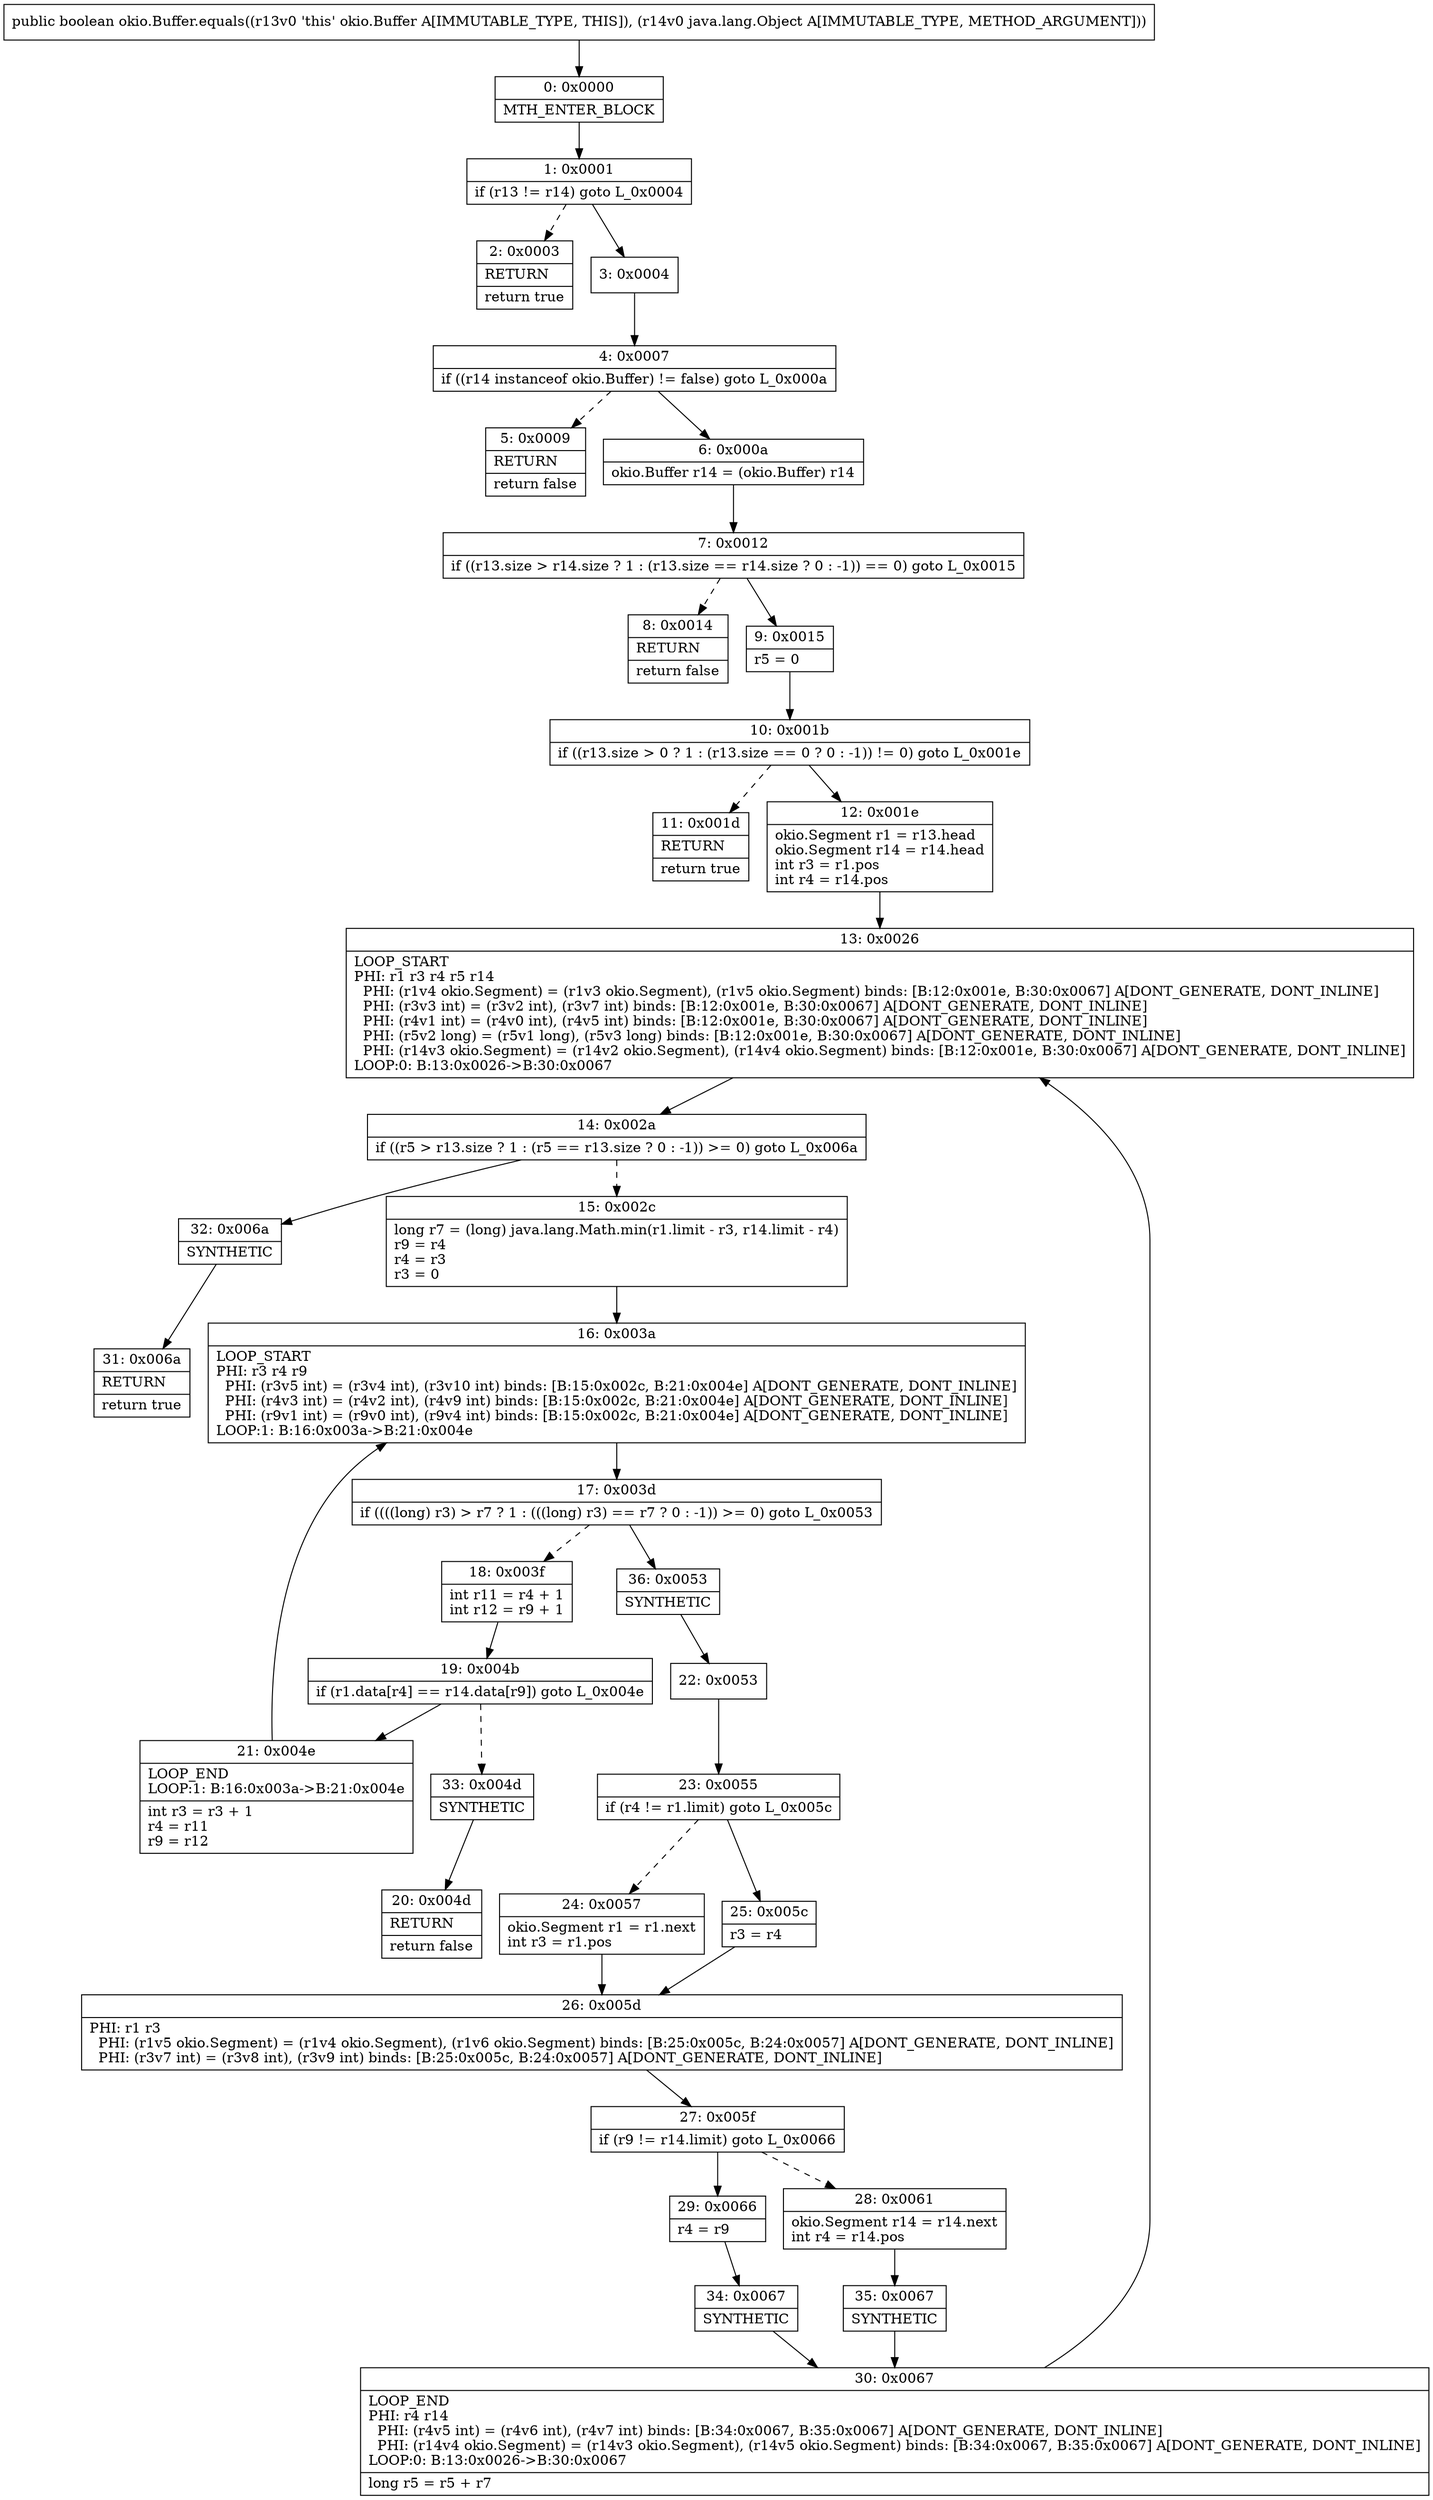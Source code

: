 digraph "CFG forokio.Buffer.equals(Ljava\/lang\/Object;)Z" {
Node_0 [shape=record,label="{0\:\ 0x0000|MTH_ENTER_BLOCK\l}"];
Node_1 [shape=record,label="{1\:\ 0x0001|if (r13 != r14) goto L_0x0004\l}"];
Node_2 [shape=record,label="{2\:\ 0x0003|RETURN\l|return true\l}"];
Node_3 [shape=record,label="{3\:\ 0x0004}"];
Node_4 [shape=record,label="{4\:\ 0x0007|if ((r14 instanceof okio.Buffer) != false) goto L_0x000a\l}"];
Node_5 [shape=record,label="{5\:\ 0x0009|RETURN\l|return false\l}"];
Node_6 [shape=record,label="{6\:\ 0x000a|okio.Buffer r14 = (okio.Buffer) r14\l}"];
Node_7 [shape=record,label="{7\:\ 0x0012|if ((r13.size \> r14.size ? 1 : (r13.size == r14.size ? 0 : \-1)) == 0) goto L_0x0015\l}"];
Node_8 [shape=record,label="{8\:\ 0x0014|RETURN\l|return false\l}"];
Node_9 [shape=record,label="{9\:\ 0x0015|r5 = 0\l}"];
Node_10 [shape=record,label="{10\:\ 0x001b|if ((r13.size \> 0 ? 1 : (r13.size == 0 ? 0 : \-1)) != 0) goto L_0x001e\l}"];
Node_11 [shape=record,label="{11\:\ 0x001d|RETURN\l|return true\l}"];
Node_12 [shape=record,label="{12\:\ 0x001e|okio.Segment r1 = r13.head\lokio.Segment r14 = r14.head\lint r3 = r1.pos\lint r4 = r14.pos\l}"];
Node_13 [shape=record,label="{13\:\ 0x0026|LOOP_START\lPHI: r1 r3 r4 r5 r14 \l  PHI: (r1v4 okio.Segment) = (r1v3 okio.Segment), (r1v5 okio.Segment) binds: [B:12:0x001e, B:30:0x0067] A[DONT_GENERATE, DONT_INLINE]\l  PHI: (r3v3 int) = (r3v2 int), (r3v7 int) binds: [B:12:0x001e, B:30:0x0067] A[DONT_GENERATE, DONT_INLINE]\l  PHI: (r4v1 int) = (r4v0 int), (r4v5 int) binds: [B:12:0x001e, B:30:0x0067] A[DONT_GENERATE, DONT_INLINE]\l  PHI: (r5v2 long) = (r5v1 long), (r5v3 long) binds: [B:12:0x001e, B:30:0x0067] A[DONT_GENERATE, DONT_INLINE]\l  PHI: (r14v3 okio.Segment) = (r14v2 okio.Segment), (r14v4 okio.Segment) binds: [B:12:0x001e, B:30:0x0067] A[DONT_GENERATE, DONT_INLINE]\lLOOP:0: B:13:0x0026\-\>B:30:0x0067\l}"];
Node_14 [shape=record,label="{14\:\ 0x002a|if ((r5 \> r13.size ? 1 : (r5 == r13.size ? 0 : \-1)) \>= 0) goto L_0x006a\l}"];
Node_15 [shape=record,label="{15\:\ 0x002c|long r7 = (long) java.lang.Math.min(r1.limit \- r3, r14.limit \- r4)\lr9 = r4\lr4 = r3\lr3 = 0\l}"];
Node_16 [shape=record,label="{16\:\ 0x003a|LOOP_START\lPHI: r3 r4 r9 \l  PHI: (r3v5 int) = (r3v4 int), (r3v10 int) binds: [B:15:0x002c, B:21:0x004e] A[DONT_GENERATE, DONT_INLINE]\l  PHI: (r4v3 int) = (r4v2 int), (r4v9 int) binds: [B:15:0x002c, B:21:0x004e] A[DONT_GENERATE, DONT_INLINE]\l  PHI: (r9v1 int) = (r9v0 int), (r9v4 int) binds: [B:15:0x002c, B:21:0x004e] A[DONT_GENERATE, DONT_INLINE]\lLOOP:1: B:16:0x003a\-\>B:21:0x004e\l}"];
Node_17 [shape=record,label="{17\:\ 0x003d|if ((((long) r3) \> r7 ? 1 : (((long) r3) == r7 ? 0 : \-1)) \>= 0) goto L_0x0053\l}"];
Node_18 [shape=record,label="{18\:\ 0x003f|int r11 = r4 + 1\lint r12 = r9 + 1\l}"];
Node_19 [shape=record,label="{19\:\ 0x004b|if (r1.data[r4] == r14.data[r9]) goto L_0x004e\l}"];
Node_20 [shape=record,label="{20\:\ 0x004d|RETURN\l|return false\l}"];
Node_21 [shape=record,label="{21\:\ 0x004e|LOOP_END\lLOOP:1: B:16:0x003a\-\>B:21:0x004e\l|int r3 = r3 + 1\lr4 = r11\lr9 = r12\l}"];
Node_22 [shape=record,label="{22\:\ 0x0053}"];
Node_23 [shape=record,label="{23\:\ 0x0055|if (r4 != r1.limit) goto L_0x005c\l}"];
Node_24 [shape=record,label="{24\:\ 0x0057|okio.Segment r1 = r1.next\lint r3 = r1.pos\l}"];
Node_25 [shape=record,label="{25\:\ 0x005c|r3 = r4\l}"];
Node_26 [shape=record,label="{26\:\ 0x005d|PHI: r1 r3 \l  PHI: (r1v5 okio.Segment) = (r1v4 okio.Segment), (r1v6 okio.Segment) binds: [B:25:0x005c, B:24:0x0057] A[DONT_GENERATE, DONT_INLINE]\l  PHI: (r3v7 int) = (r3v8 int), (r3v9 int) binds: [B:25:0x005c, B:24:0x0057] A[DONT_GENERATE, DONT_INLINE]\l}"];
Node_27 [shape=record,label="{27\:\ 0x005f|if (r9 != r14.limit) goto L_0x0066\l}"];
Node_28 [shape=record,label="{28\:\ 0x0061|okio.Segment r14 = r14.next\lint r4 = r14.pos\l}"];
Node_29 [shape=record,label="{29\:\ 0x0066|r4 = r9\l}"];
Node_30 [shape=record,label="{30\:\ 0x0067|LOOP_END\lPHI: r4 r14 \l  PHI: (r4v5 int) = (r4v6 int), (r4v7 int) binds: [B:34:0x0067, B:35:0x0067] A[DONT_GENERATE, DONT_INLINE]\l  PHI: (r14v4 okio.Segment) = (r14v3 okio.Segment), (r14v5 okio.Segment) binds: [B:34:0x0067, B:35:0x0067] A[DONT_GENERATE, DONT_INLINE]\lLOOP:0: B:13:0x0026\-\>B:30:0x0067\l|long r5 = r5 + r7\l}"];
Node_31 [shape=record,label="{31\:\ 0x006a|RETURN\l|return true\l}"];
Node_32 [shape=record,label="{32\:\ 0x006a|SYNTHETIC\l}"];
Node_33 [shape=record,label="{33\:\ 0x004d|SYNTHETIC\l}"];
Node_34 [shape=record,label="{34\:\ 0x0067|SYNTHETIC\l}"];
Node_35 [shape=record,label="{35\:\ 0x0067|SYNTHETIC\l}"];
Node_36 [shape=record,label="{36\:\ 0x0053|SYNTHETIC\l}"];
MethodNode[shape=record,label="{public boolean okio.Buffer.equals((r13v0 'this' okio.Buffer A[IMMUTABLE_TYPE, THIS]), (r14v0 java.lang.Object A[IMMUTABLE_TYPE, METHOD_ARGUMENT])) }"];
MethodNode -> Node_0;
Node_0 -> Node_1;
Node_1 -> Node_2[style=dashed];
Node_1 -> Node_3;
Node_3 -> Node_4;
Node_4 -> Node_5[style=dashed];
Node_4 -> Node_6;
Node_6 -> Node_7;
Node_7 -> Node_8[style=dashed];
Node_7 -> Node_9;
Node_9 -> Node_10;
Node_10 -> Node_11[style=dashed];
Node_10 -> Node_12;
Node_12 -> Node_13;
Node_13 -> Node_14;
Node_14 -> Node_15[style=dashed];
Node_14 -> Node_32;
Node_15 -> Node_16;
Node_16 -> Node_17;
Node_17 -> Node_18[style=dashed];
Node_17 -> Node_36;
Node_18 -> Node_19;
Node_19 -> Node_21;
Node_19 -> Node_33[style=dashed];
Node_21 -> Node_16;
Node_22 -> Node_23;
Node_23 -> Node_24[style=dashed];
Node_23 -> Node_25;
Node_24 -> Node_26;
Node_25 -> Node_26;
Node_26 -> Node_27;
Node_27 -> Node_28[style=dashed];
Node_27 -> Node_29;
Node_28 -> Node_35;
Node_29 -> Node_34;
Node_30 -> Node_13;
Node_32 -> Node_31;
Node_33 -> Node_20;
Node_34 -> Node_30;
Node_35 -> Node_30;
Node_36 -> Node_22;
}

